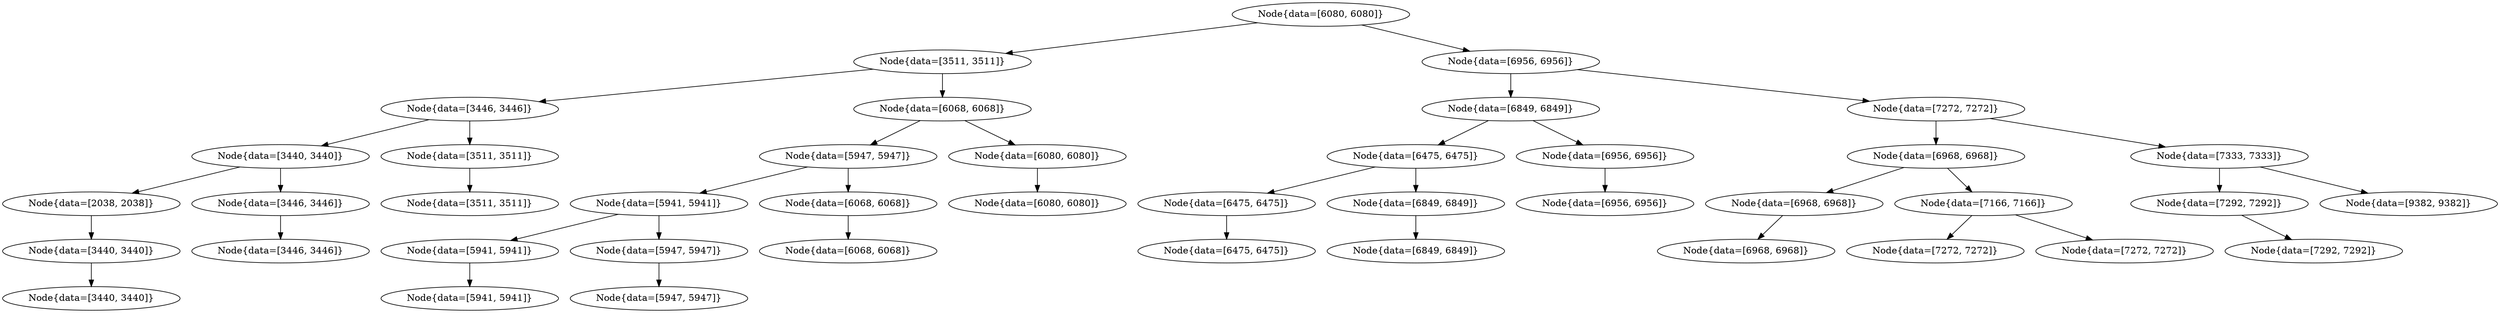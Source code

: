 digraph G{
1122108672 [label="Node{data=[6080, 6080]}"]
1122108672 -> 316106307
316106307 [label="Node{data=[3511, 3511]}"]
316106307 -> 614850007
614850007 [label="Node{data=[3446, 3446]}"]
614850007 -> 421948579
421948579 [label="Node{data=[3440, 3440]}"]
421948579 -> 1262395522
1262395522 [label="Node{data=[2038, 2038]}"]
1262395522 -> 1651647192
1651647192 [label="Node{data=[3440, 3440]}"]
1651647192 -> 1748172836
1748172836 [label="Node{data=[3440, 3440]}"]
421948579 -> 1113209589
1113209589 [label="Node{data=[3446, 3446]}"]
1113209589 -> 2086582412
2086582412 [label="Node{data=[3446, 3446]}"]
614850007 -> 264843581
264843581 [label="Node{data=[3511, 3511]}"]
264843581 -> 2131440320
2131440320 [label="Node{data=[3511, 3511]}"]
316106307 -> 1813324358
1813324358 [label="Node{data=[6068, 6068]}"]
1813324358 -> 1694924176
1694924176 [label="Node{data=[5947, 5947]}"]
1694924176 -> 595650772
595650772 [label="Node{data=[5941, 5941]}"]
595650772 -> 87774038
87774038 [label="Node{data=[5941, 5941]}"]
87774038 -> 1081693861
1081693861 [label="Node{data=[5941, 5941]}"]
595650772 -> 382032327
382032327 [label="Node{data=[5947, 5947]}"]
382032327 -> 849855875
849855875 [label="Node{data=[5947, 5947]}"]
1694924176 -> 1834582370
1834582370 [label="Node{data=[6068, 6068]}"]
1834582370 -> 1738489362
1738489362 [label="Node{data=[6068, 6068]}"]
1813324358 -> 1529370695
1529370695 [label="Node{data=[6080, 6080]}"]
1529370695 -> 1471092092
1471092092 [label="Node{data=[6080, 6080]}"]
1122108672 -> 1985793146
1985793146 [label="Node{data=[6956, 6956]}"]
1985793146 -> 1756168973
1756168973 [label="Node{data=[6849, 6849]}"]
1756168973 -> 1910412351
1910412351 [label="Node{data=[6475, 6475]}"]
1910412351 -> 1584753549
1584753549 [label="Node{data=[6475, 6475]}"]
1584753549 -> 1322930981
1322930981 [label="Node{data=[6475, 6475]}"]
1910412351 -> 1324319896
1324319896 [label="Node{data=[6849, 6849]}"]
1324319896 -> 1259703830
1259703830 [label="Node{data=[6849, 6849]}"]
1756168973 -> 1045016058
1045016058 [label="Node{data=[6956, 6956]}"]
1045016058 -> 580293229
580293229 [label="Node{data=[6956, 6956]}"]
1985793146 -> 284101091
284101091 [label="Node{data=[7272, 7272]}"]
284101091 -> 2003652822
2003652822 [label="Node{data=[6968, 6968]}"]
2003652822 -> 70784444
70784444 [label="Node{data=[6968, 6968]}"]
70784444 -> 304872108
304872108 [label="Node{data=[6968, 6968]}"]
2003652822 -> 2061719835
2061719835 [label="Node{data=[7166, 7166]}"]
2061719835 -> 1737837937
1737837937 [label="Node{data=[7272, 7272]}"]
2061719835 -> 591667658
591667658 [label="Node{data=[7272, 7272]}"]
284101091 -> 1853309332
1853309332 [label="Node{data=[7333, 7333]}"]
1853309332 -> 247264960
247264960 [label="Node{data=[7292, 7292]}"]
247264960 -> 1133497507
1133497507 [label="Node{data=[7292, 7292]}"]
1853309332 -> 1103621993
1103621993 [label="Node{data=[9382, 9382]}"]
}
